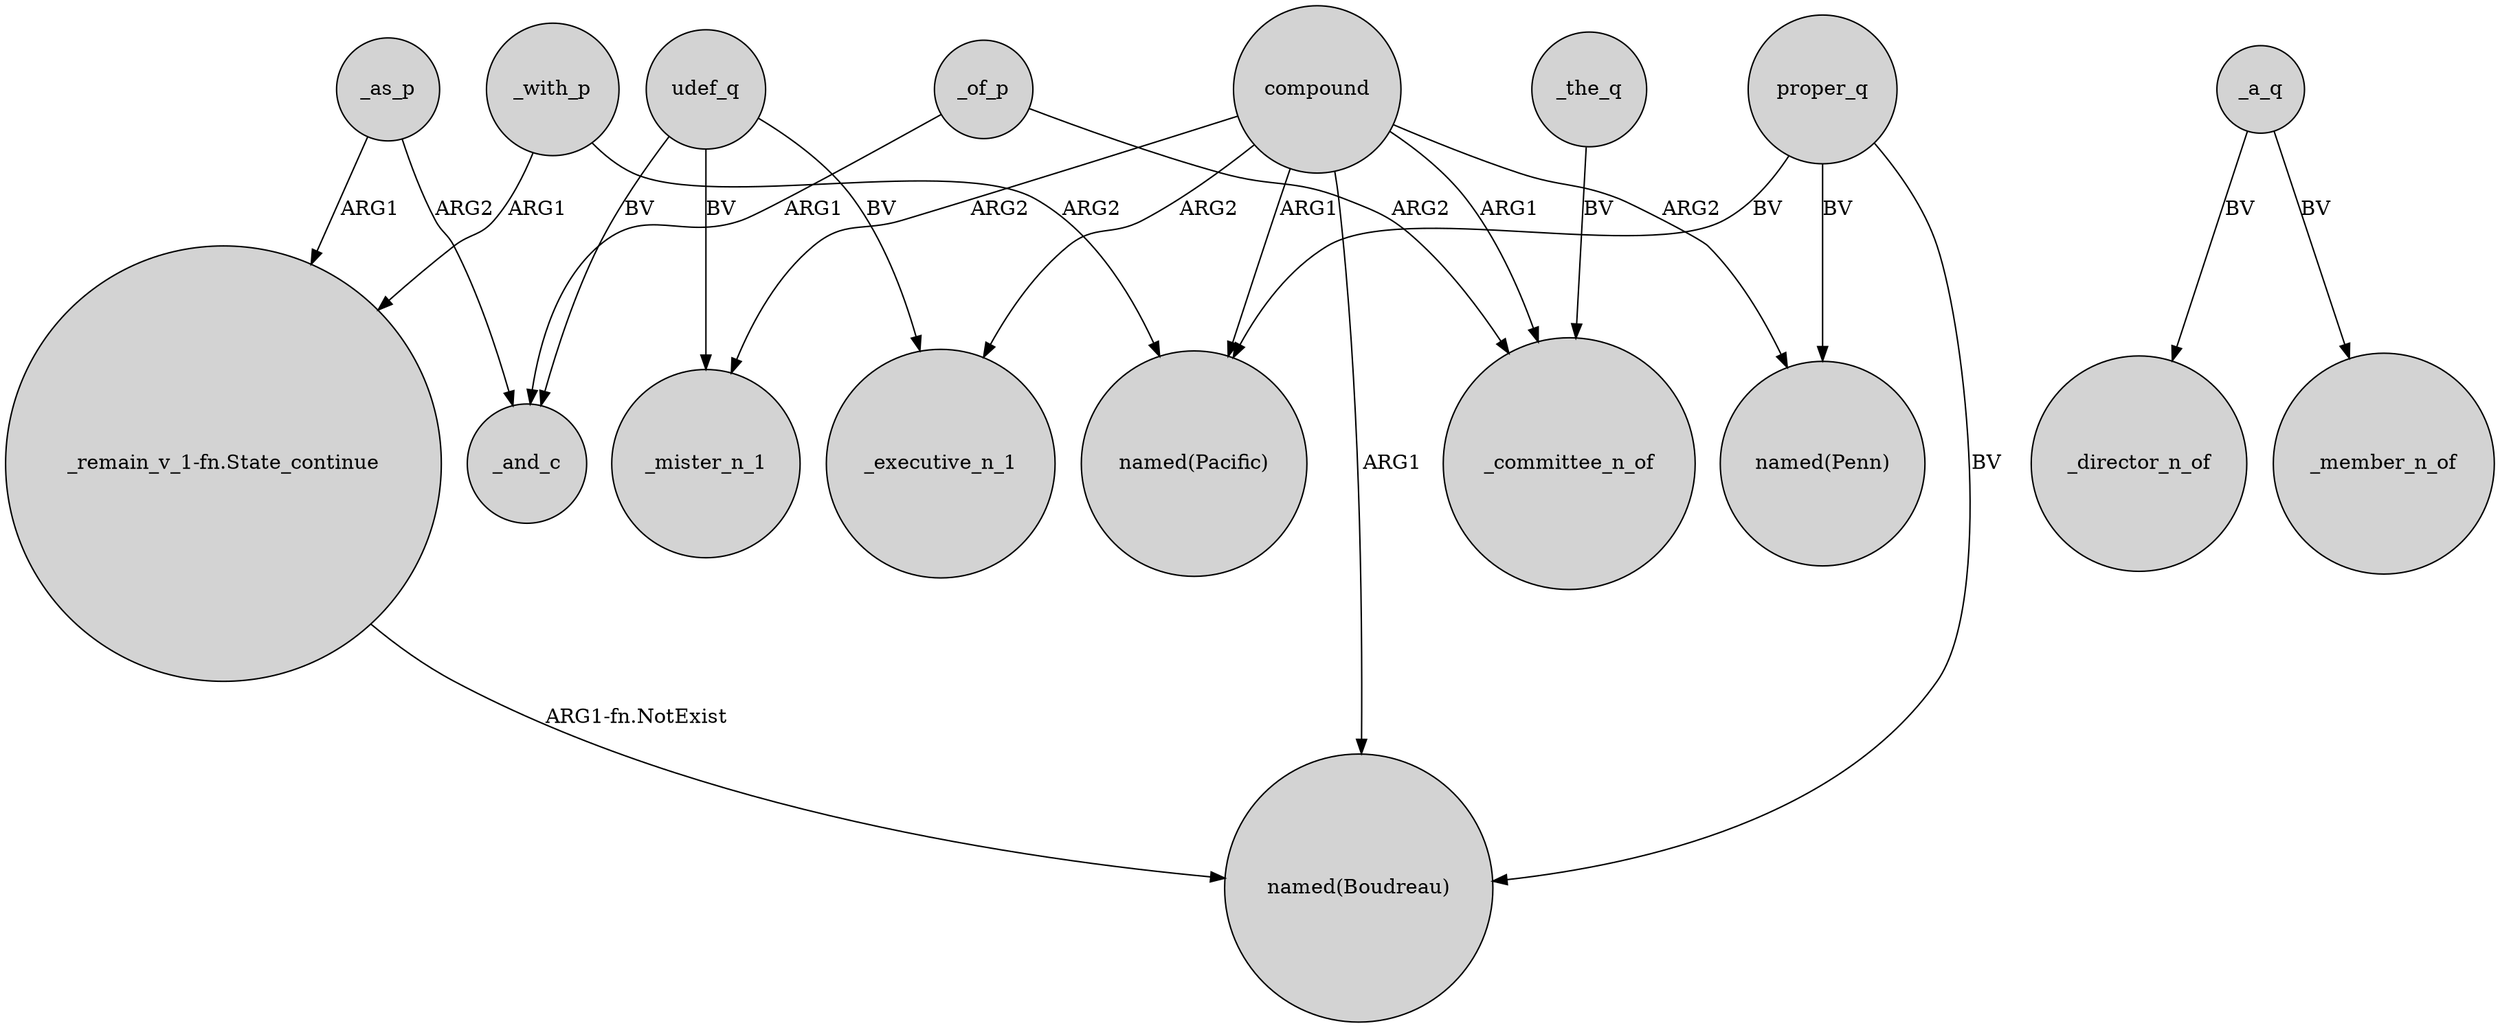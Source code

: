 digraph {
	node [shape=circle style=filled]
	_with_p -> "_remain_v_1-fn.State_continue" [label=ARG1]
	udef_q -> _executive_n_1 [label=BV]
	_with_p -> "named(Pacific)" [label=ARG2]
	compound -> _mister_n_1 [label=ARG2]
	udef_q -> _mister_n_1 [label=BV]
	"_remain_v_1-fn.State_continue" -> "named(Boudreau)" [label="ARG1-fn.NotExist"]
	compound -> "named(Penn)" [label=ARG2]
	_the_q -> _committee_n_of [label=BV]
	_a_q -> _director_n_of [label=BV]
	proper_q -> "named(Boudreau)" [label=BV]
	_of_p -> _and_c [label=ARG1]
	_as_p -> _and_c [label=ARG2]
	_as_p -> "_remain_v_1-fn.State_continue" [label=ARG1]
	compound -> _committee_n_of [label=ARG1]
	compound -> "named(Boudreau)" [label=ARG1]
	compound -> "named(Pacific)" [label=ARG1]
	udef_q -> _and_c [label=BV]
	_a_q -> _member_n_of [label=BV]
	_of_p -> _committee_n_of [label=ARG2]
	compound -> _executive_n_1 [label=ARG2]
	proper_q -> "named(Pacific)" [label=BV]
	proper_q -> "named(Penn)" [label=BV]
}
